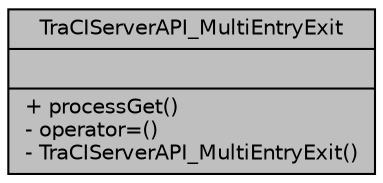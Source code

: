digraph "TraCIServerAPI_MultiEntryExit"
{
  edge [fontname="Helvetica",fontsize="10",labelfontname="Helvetica",labelfontsize="10"];
  node [fontname="Helvetica",fontsize="10",shape=record];
  Node1 [label="{TraCIServerAPI_MultiEntryExit\n||+ processGet()\l- operator=()\l- TraCIServerAPI_MultiEntryExit()\l}",height=0.2,width=0.4,color="black", fillcolor="grey75", style="filled", fontcolor="black"];
}

